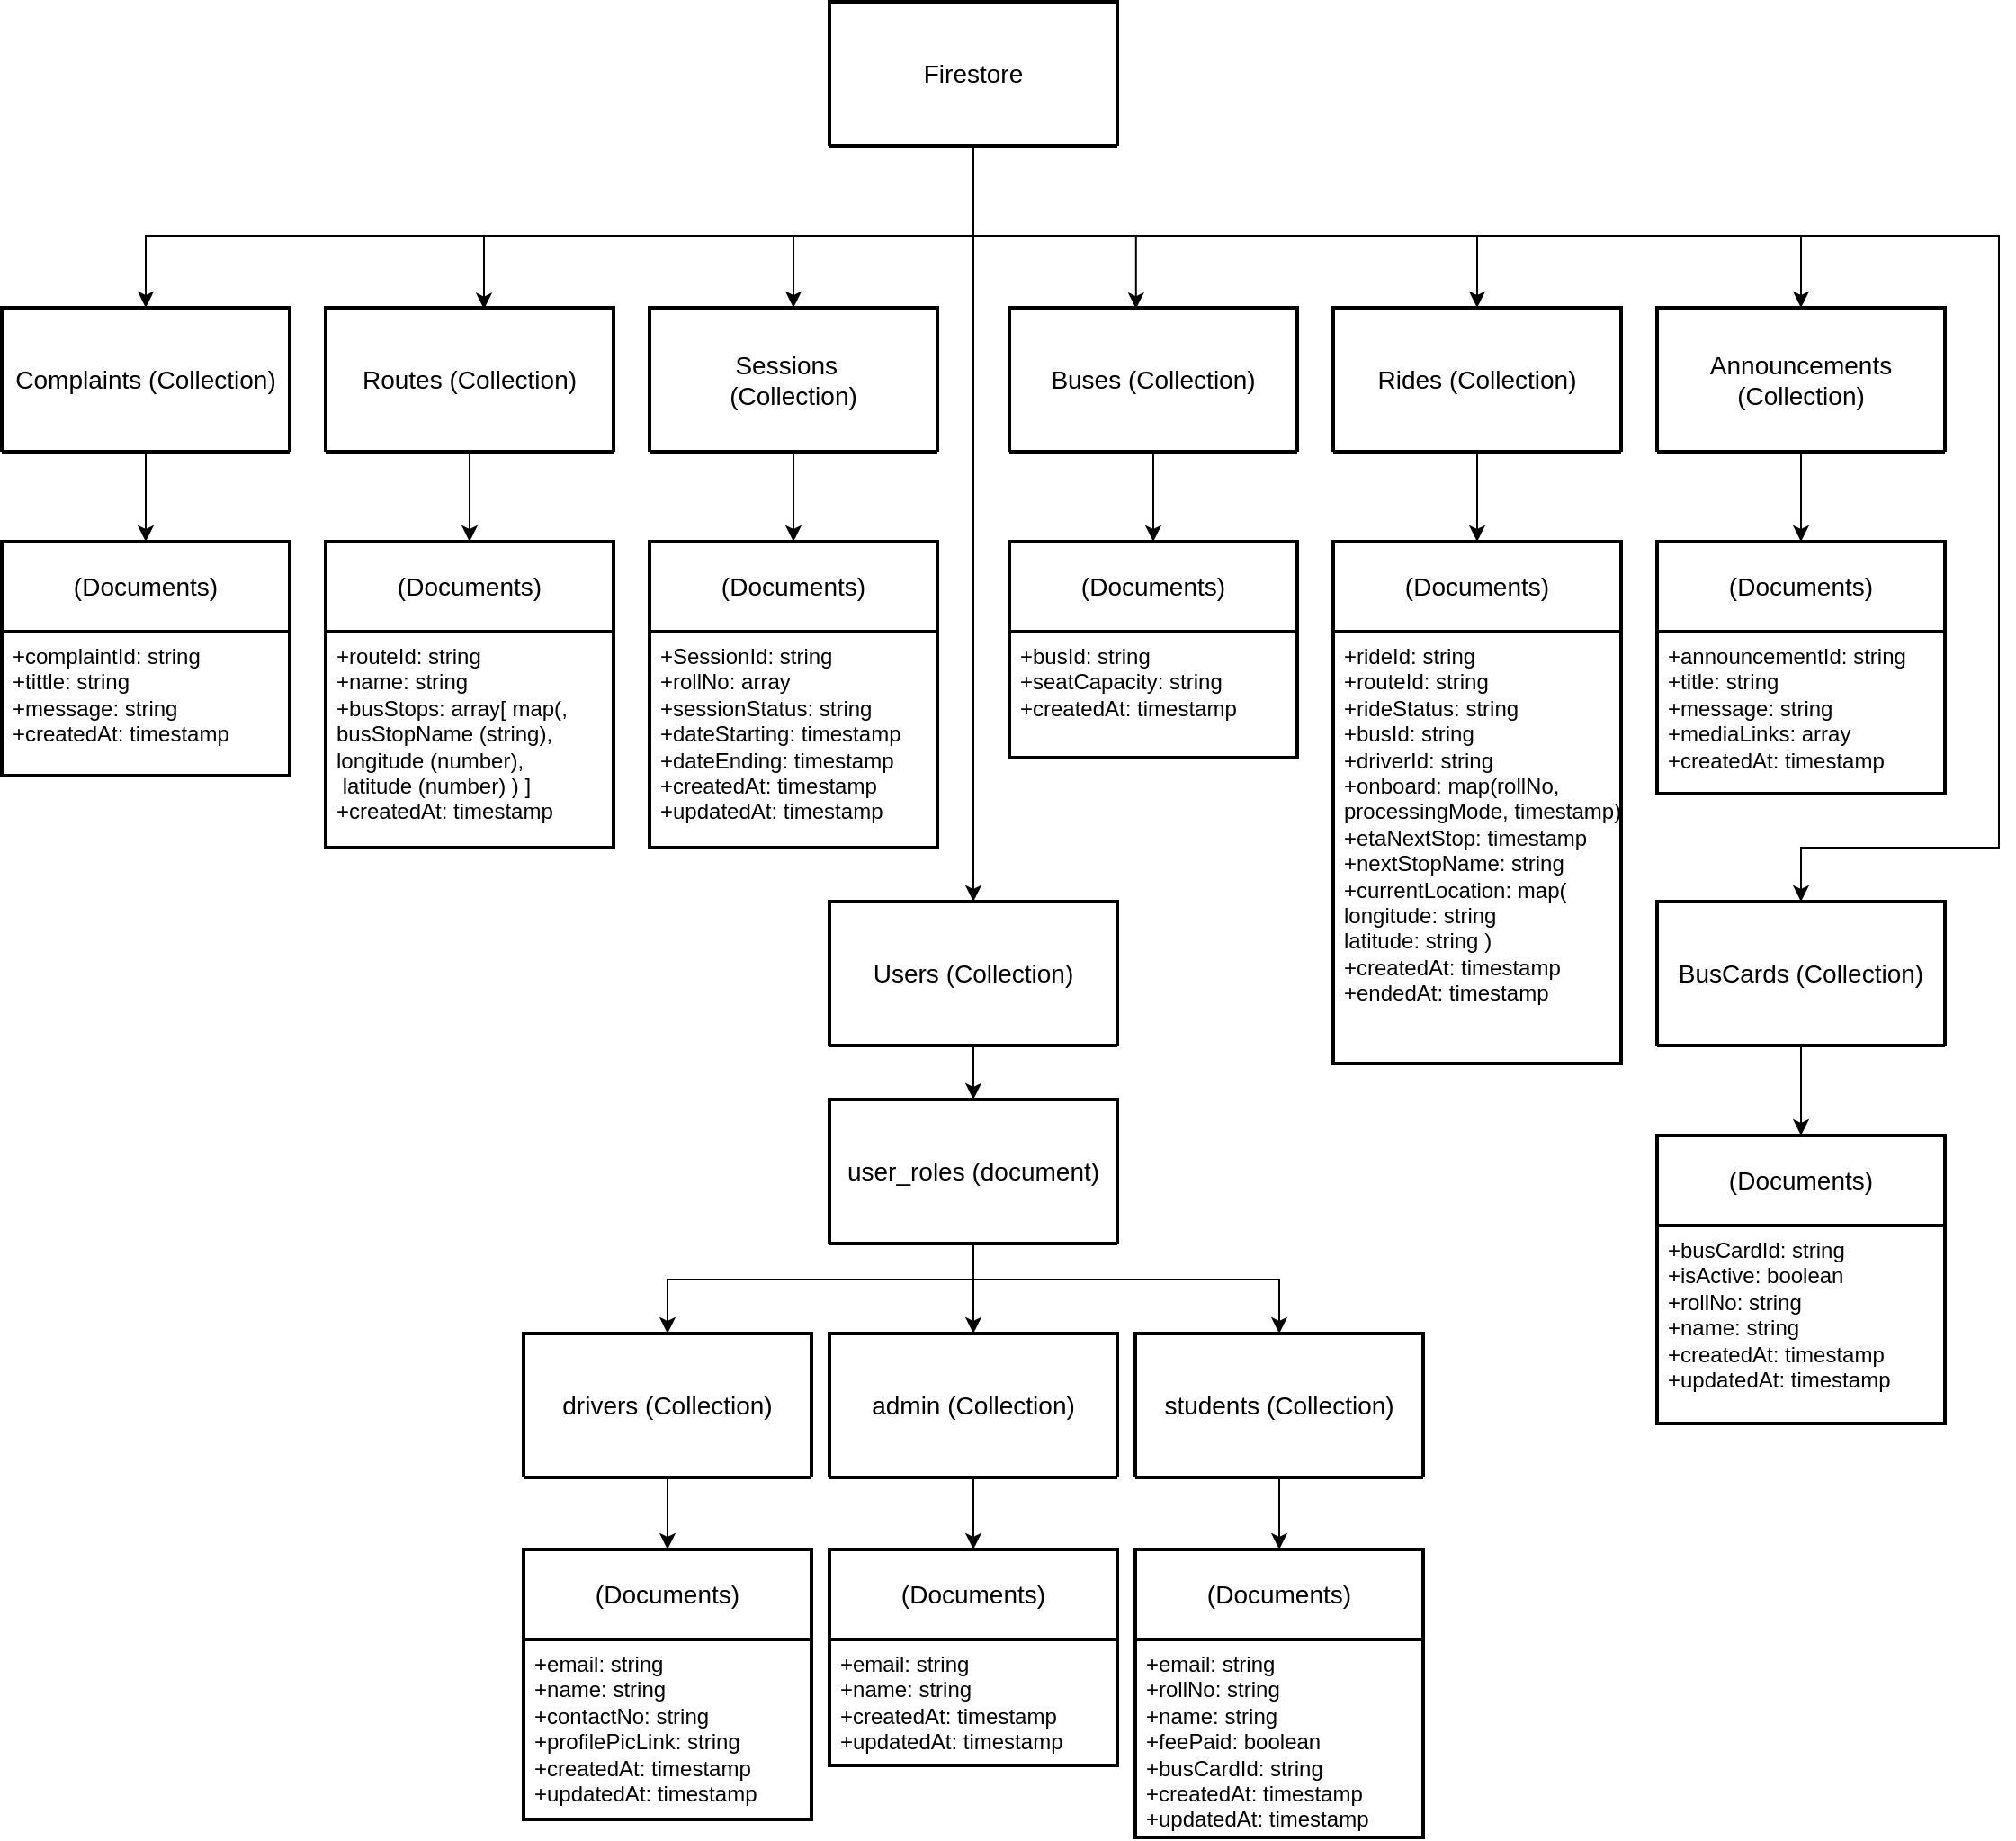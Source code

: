 <mxfile version="26.2.15">
  <diagram name="Page-1" id="2ca16b54-16f6-2749-3443-fa8db7711227">
    <mxGraphModel dx="347" dy="1009" grid="1" gridSize="10" guides="1" tooltips="1" connect="1" arrows="1" fold="1" page="0" pageScale="1" pageWidth="1100" pageHeight="850" background="none" math="0" shadow="0">
      <root>
        <mxCell id="0" />
        <mxCell id="1" parent="0" />
        <mxCell id="bIs_711gEDYV-41N-jUM-18" value="(Documents)" style="swimlane;childLayout=stackLayout;horizontal=1;startSize=50;horizontalStack=0;rounded=0;fontSize=14;fontStyle=0;strokeWidth=2;resizeParent=0;resizeLast=1;shadow=0;dashed=0;align=center;arcSize=4;whiteSpace=wrap;html=1;" parent="1" vertex="1">
          <mxGeometry x="700" y="450" width="160" height="160" as="geometry" />
        </mxCell>
        <mxCell id="bIs_711gEDYV-41N-jUM-19" value="&lt;div&gt;&lt;span style=&quot;background-color: transparent; color: light-dark(rgb(0, 0, 0), rgb(255, 255, 255));&quot;&gt;+email: string&lt;/span&gt;&lt;/div&gt;&lt;div&gt;+rollNo: string&lt;br&gt;&lt;/div&gt;&lt;div&gt;+&lt;span class=&quot;hljs-type&quot;&gt;name&lt;/span&gt;: string&lt;br&gt;      +feePaid: &lt;span class=&quot;hljs-type&quot;&gt;boolean&amp;nbsp;&amp;nbsp;&lt;/span&gt;&lt;/div&gt;&lt;div&gt;&lt;span style=&quot;background-color: transparent; color: light-dark(rgb(0, 0, 0), rgb(255, 255, 255));&quot;&gt;+busCardId: string&lt;/span&gt;&lt;/div&gt;&lt;div&gt;+createdAt: &lt;span class=&quot;hljs-type&quot;&gt;timestamp&lt;/span&gt;&lt;br&gt;      +updatedAt: &lt;span class=&quot;hljs-type&quot;&gt;timestamp&lt;/span&gt;&lt;/div&gt;" style="align=left;strokeColor=none;fillColor=none;spacingLeft=4;fontSize=12;verticalAlign=top;resizable=0;rotatable=0;part=1;html=1;" parent="bIs_711gEDYV-41N-jUM-18" vertex="1">
          <mxGeometry y="50" width="160" height="110" as="geometry" />
        </mxCell>
        <mxCell id="bIs_711gEDYV-41N-jUM-20" value="(Documents)" style="swimlane;childLayout=stackLayout;horizontal=1;startSize=50;horizontalStack=0;rounded=0;fontSize=14;fontStyle=0;strokeWidth=2;resizeParent=0;resizeLast=1;shadow=0;dashed=0;align=center;arcSize=4;whiteSpace=wrap;html=1;" parent="1" vertex="1">
          <mxGeometry x="360" y="450" width="160" height="150" as="geometry" />
        </mxCell>
        <mxCell id="bIs_711gEDYV-41N-jUM-21" value="&lt;div&gt;+&lt;span style=&quot;background-color: transparent; color: light-dark(rgb(0, 0, 0), rgb(255, 255, 255));&quot;&gt;email: string&lt;/span&gt;&lt;/div&gt;&lt;div&gt;+&lt;span class=&quot;hljs-type&quot;&gt;name&lt;/span&gt;: string&lt;br&gt;      +contactNo: string&lt;br&gt;      +profilePicLink: string&lt;br&gt;      +createdAt: &lt;span class=&quot;hljs-type&quot;&gt;timestamp&lt;/span&gt;&lt;br&gt;      +updatedAt: &lt;span class=&quot;hljs-type&quot;&gt;timestamp&lt;/span&gt;&lt;/div&gt;" style="align=left;strokeColor=none;fillColor=none;spacingLeft=4;fontSize=12;verticalAlign=top;resizable=0;rotatable=0;part=1;html=1;" parent="bIs_711gEDYV-41N-jUM-20" vertex="1">
          <mxGeometry y="50" width="160" height="100" as="geometry" />
        </mxCell>
        <mxCell id="bIs_711gEDYV-41N-jUM-22" value="(Documents)" style="swimlane;childLayout=stackLayout;horizontal=1;startSize=50;horizontalStack=0;rounded=0;fontSize=14;fontStyle=0;strokeWidth=2;resizeParent=0;resizeLast=1;shadow=0;dashed=0;align=center;arcSize=4;whiteSpace=wrap;html=1;" parent="1" vertex="1">
          <mxGeometry x="530" y="450" width="160" height="120" as="geometry" />
        </mxCell>
        <mxCell id="bIs_711gEDYV-41N-jUM-23" value="&lt;div&gt;+email: string&lt;br&gt;&lt;/div&gt;&lt;div&gt;+&lt;span class=&quot;hljs-type&quot;&gt;name&lt;/span&gt;: string&lt;br&gt;      +createdAt: &lt;span class=&quot;hljs-type&quot;&gt;timestamp&lt;/span&gt;&lt;br&gt;      +updatedAt: &lt;span class=&quot;hljs-type&quot;&gt;timestamp&lt;/span&gt;&lt;br&gt;&lt;/div&gt;" style="align=left;strokeColor=none;fillColor=none;spacingLeft=4;fontSize=12;verticalAlign=top;resizable=0;rotatable=0;part=1;html=1;" parent="bIs_711gEDYV-41N-jUM-22" vertex="1">
          <mxGeometry y="50" width="160" height="70" as="geometry" />
        </mxCell>
        <mxCell id="bIs_711gEDYV-41N-jUM-26" value="(Documents)" style="swimlane;childLayout=stackLayout;horizontal=1;startSize=50;horizontalStack=0;rounded=0;fontSize=14;fontStyle=0;strokeWidth=2;resizeParent=0;resizeLast=1;shadow=0;dashed=0;align=center;arcSize=4;whiteSpace=wrap;html=1;" parent="1" vertex="1">
          <mxGeometry x="630" y="-110" width="160" height="120" as="geometry" />
        </mxCell>
        <mxCell id="bIs_711gEDYV-41N-jUM-27" value="&lt;div&gt;&lt;span style=&quot;background-color: transparent; color: light-dark(rgb(0, 0, 0), rgb(255, 255, 255));&quot;&gt;+busId: string&lt;/span&gt;&lt;/div&gt;&lt;div&gt;&lt;span style=&quot;background-color: transparent; color: light-dark(rgb(0, 0, 0), rgb(255, 255, 255));&quot;&gt;+seatCapacity: string&lt;/span&gt;&lt;/div&gt;&lt;div&gt;      +createdAt: &lt;span class=&quot;hljs-type&quot;&gt;timestamp&lt;/span&gt;&lt;/div&gt;" style="align=left;strokeColor=none;fillColor=none;spacingLeft=4;fontSize=12;verticalAlign=top;resizable=0;rotatable=0;part=1;html=1;rounded=0;" parent="bIs_711gEDYV-41N-jUM-26" vertex="1">
          <mxGeometry y="50" width="160" height="70" as="geometry" />
        </mxCell>
        <mxCell id="bIs_711gEDYV-41N-jUM-28" value="(Documents)" style="swimlane;childLayout=stackLayout;horizontal=1;startSize=50;horizontalStack=0;rounded=0;fontSize=14;fontStyle=0;strokeWidth=2;resizeParent=0;resizeLast=1;shadow=0;dashed=0;align=center;arcSize=4;whiteSpace=wrap;html=1;" parent="1" vertex="1">
          <mxGeometry x="810" y="-110" width="160" height="290" as="geometry" />
        </mxCell>
        <mxCell id="bIs_711gEDYV-41N-jUM-29" value="&lt;div&gt;+rideId: string&lt;/div&gt;&lt;div&gt;+routeId: string&lt;/div&gt;&lt;div&gt;+rideStatus: string&lt;br&gt;      +busId: string&lt;br&gt;      +driverId: string&lt;br&gt;      +onboard: &lt;span class=&quot;hljs-keyword&quot;&gt;map(rollNo,&amp;nbsp;&lt;/span&gt;&lt;/div&gt;&lt;div&gt;&lt;span class=&quot;hljs-keyword&quot;&gt;processingMode, timestamp)&lt;/span&gt;&lt;br&gt;      +etaNextStop: &lt;span class=&quot;hljs-type&quot;&gt;timestamp&lt;/span&gt;&lt;/div&gt;&lt;div&gt;&lt;span class=&quot;hljs-type&quot;&gt;+nextStopName: string&lt;/span&gt;&lt;/div&gt;&lt;div&gt;+currentLocation: map(&lt;/div&gt;&lt;div&gt;longitude: string&lt;/div&gt;&lt;div&gt;latitude:&amp;nbsp;&lt;span style=&quot;background-color: transparent; color: light-dark(rgb(0, 0, 0), rgb(255, 255, 255));&quot;&gt;string&amp;nbsp;&lt;/span&gt;&lt;span style=&quot;background-color: transparent; color: light-dark(rgb(0, 0, 0), rgb(255, 255, 255));&quot;&gt;)&lt;/span&gt;&lt;/div&gt;&lt;div&gt;      +createdAt: &lt;span class=&quot;hljs-type&quot;&gt;timestamp&lt;/span&gt;&lt;/div&gt;+endedAt:&amp;nbsp;&lt;span class=&quot;hljs-type&quot;&gt;timestamp&lt;/span&gt;" style="align=left;strokeColor=none;fillColor=none;spacingLeft=4;fontSize=12;verticalAlign=top;resizable=0;rotatable=0;part=1;html=1;rounded=0;" parent="bIs_711gEDYV-41N-jUM-28" vertex="1">
          <mxGeometry y="50" width="160" height="240" as="geometry" />
        </mxCell>
        <mxCell id="bIs_711gEDYV-41N-jUM-30" value="(Documents)" style="swimlane;childLayout=stackLayout;horizontal=1;startSize=50;horizontalStack=0;rounded=0;fontSize=14;fontStyle=0;strokeWidth=2;resizeParent=0;resizeLast=1;shadow=0;dashed=0;align=center;arcSize=4;whiteSpace=wrap;html=1;" parent="1" vertex="1">
          <mxGeometry x="250" y="-110" width="160" height="170" as="geometry" />
        </mxCell>
        <mxCell id="bIs_711gEDYV-41N-jUM-31" value="&lt;div&gt;&lt;div&gt;+routeId: string&lt;/div&gt;&lt;div&gt;&lt;div&gt;+name: string&lt;/div&gt;&lt;/div&gt;&lt;/div&gt;&lt;div&gt;+busStops: array[ map(&lt;span style=&quot;background-color: transparent; color: light-dark(rgb(0, 0, 0), rgb(255, 255, 255));&quot;&gt;,&lt;/span&gt;&lt;/div&gt;&lt;div&gt;busStopName (string),&amp;nbsp;&lt;/div&gt;&lt;div&gt;longitude (number),&lt;/div&gt;&lt;div&gt;&amp;nbsp;latitude&amp;nbsp;&lt;span style=&quot;background-color: transparent; color: light-dark(rgb(0, 0, 0), rgb(255, 255, 255));&quot;&gt;(&lt;/span&gt;number&lt;span style=&quot;background-color: transparent; color: light-dark(rgb(0, 0, 0), rgb(255, 255, 255));&quot;&gt;) )&lt;/span&gt;&lt;span style=&quot;background-color: transparent; color: light-dark(rgb(0, 0, 0), rgb(255, 255, 255));&quot;&gt;&amp;nbsp;]&lt;/span&gt;&lt;/div&gt;&lt;div&gt;      +createdAt: &lt;span class=&quot;hljs-type&quot;&gt;timestamp&lt;/span&gt;&lt;/div&gt;" style="align=left;strokeColor=none;fillColor=none;spacingLeft=4;fontSize=12;verticalAlign=top;resizable=0;rotatable=0;part=1;html=1;rounded=0;" parent="bIs_711gEDYV-41N-jUM-30" vertex="1">
          <mxGeometry y="50" width="160" height="120" as="geometry" />
        </mxCell>
        <mxCell id="bIs_711gEDYV-41N-jUM-32" value="(Documents)" style="swimlane;childLayout=stackLayout;horizontal=1;startSize=50;horizontalStack=0;rounded=0;fontSize=14;fontStyle=0;strokeWidth=2;resizeParent=0;resizeLast=1;shadow=0;dashed=0;align=center;arcSize=4;whiteSpace=wrap;html=1;" parent="1" vertex="1">
          <mxGeometry x="990" y="-110" width="160" height="140" as="geometry" />
        </mxCell>
        <mxCell id="bIs_711gEDYV-41N-jUM-33" value="&lt;div&gt;+announcementId: string&lt;/div&gt;&lt;div&gt;+title: string&lt;br&gt;      +message: string&lt;br&gt;      +mediaLinks: &lt;span class=&quot;hljs-keyword&quot;&gt;array&lt;/span&gt;&lt;br&gt;      +createdAt: &lt;span class=&quot;hljs-type&quot;&gt;timestamp&lt;/span&gt;&lt;/div&gt;" style="align=left;strokeColor=none;fillColor=none;spacingLeft=4;fontSize=12;verticalAlign=top;resizable=0;rotatable=0;part=1;html=1;rounded=0;" parent="bIs_711gEDYV-41N-jUM-32" vertex="1">
          <mxGeometry y="50" width="160" height="90" as="geometry" />
        </mxCell>
        <mxCell id="bIs_711gEDYV-41N-jUM-36" value="(Documents)" style="swimlane;childLayout=stackLayout;horizontal=1;startSize=50;horizontalStack=0;rounded=0;fontSize=14;fontStyle=0;strokeWidth=2;resizeParent=0;resizeLast=1;shadow=0;dashed=0;align=center;arcSize=4;whiteSpace=wrap;html=1;" parent="1" vertex="1">
          <mxGeometry x="430" y="-110" width="160" height="170" as="geometry" />
        </mxCell>
        <mxCell id="bIs_711gEDYV-41N-jUM-37" value="&lt;div&gt;+SessionId: string&lt;/div&gt;&lt;div&gt;+rollNo:&amp;nbsp;&lt;span class=&quot;hljs-keyword&quot;&gt;array&lt;/span&gt;&lt;/div&gt;&lt;div&gt;+sessionStatus: &lt;span class=&quot;hljs-keyword&quot;&gt;string&lt;/span&gt;&lt;/div&gt;&lt;div&gt;      +dateStarting: &lt;span class=&quot;hljs-type&quot;&gt;timestamp&lt;/span&gt;&lt;br&gt;      +dateEnding: &lt;span class=&quot;hljs-type&quot;&gt;timestamp&lt;/span&gt;&lt;br&gt;      +createdAt: &lt;span class=&quot;hljs-type&quot;&gt;timestamp&lt;/span&gt;&lt;/div&gt;+updatedAt:&amp;nbsp;&lt;span class=&quot;hljs-type&quot;&gt;timestamp&amp;nbsp;&lt;/span&gt;" style="align=left;strokeColor=none;fillColor=none;spacingLeft=4;fontSize=12;verticalAlign=top;resizable=0;rotatable=0;part=1;html=1;rounded=0;" parent="bIs_711gEDYV-41N-jUM-36" vertex="1">
          <mxGeometry y="50" width="160" height="120" as="geometry" />
        </mxCell>
        <mxCell id="bIs_711gEDYV-41N-jUM-115" style="edgeStyle=orthogonalEdgeStyle;rounded=0;orthogonalLoop=1;jettySize=auto;html=1;entryX=0.5;entryY=0;entryDx=0;entryDy=0;" parent="1" source="bIs_711gEDYV-41N-jUM-46" target="bIs_711gEDYV-41N-jUM-84" edge="1">
          <mxGeometry relative="1" as="geometry">
            <Array as="points">
              <mxPoint x="610" y="-280" />
              <mxPoint x="510" y="-280" />
            </Array>
          </mxGeometry>
        </mxCell>
        <mxCell id="8xOmo_2sjuVYdFlIWRNt-1" style="edgeStyle=orthogonalEdgeStyle;rounded=0;orthogonalLoop=1;jettySize=auto;html=1;entryX=0.5;entryY=0;entryDx=0;entryDy=0;" parent="1" source="bIs_711gEDYV-41N-jUM-46" target="bIs_711gEDYV-41N-jUM-94" edge="1">
          <mxGeometry relative="1" as="geometry">
            <Array as="points">
              <mxPoint x="610" y="-280" />
              <mxPoint x="890" y="-280" />
            </Array>
          </mxGeometry>
        </mxCell>
        <mxCell id="8xOmo_2sjuVYdFlIWRNt-3" style="edgeStyle=orthogonalEdgeStyle;rounded=0;orthogonalLoop=1;jettySize=auto;html=1;entryX=0.5;entryY=0;entryDx=0;entryDy=0;" parent="1" source="bIs_711gEDYV-41N-jUM-46" target="bIs_711gEDYV-41N-jUM-109" edge="1">
          <mxGeometry relative="1" as="geometry">
            <Array as="points">
              <mxPoint x="610" y="-280" />
              <mxPoint x="1070" y="-280" />
            </Array>
          </mxGeometry>
        </mxCell>
        <mxCell id="8xOmo_2sjuVYdFlIWRNt-4" style="edgeStyle=orthogonalEdgeStyle;rounded=0;orthogonalLoop=1;jettySize=auto;html=1;entryX=0.5;entryY=0;entryDx=0;entryDy=0;" parent="1" source="bIs_711gEDYV-41N-jUM-46" target="bIs_711gEDYV-41N-jUM-61" edge="1">
          <mxGeometry relative="1" as="geometry" />
        </mxCell>
        <mxCell id="Z8k8_h2M4Hl8p6R_p7Wk-4" style="edgeStyle=orthogonalEdgeStyle;rounded=0;orthogonalLoop=1;jettySize=auto;html=1;" parent="1" source="bIs_711gEDYV-41N-jUM-46" target="Z8k8_h2M4Hl8p6R_p7Wk-2" edge="1">
          <mxGeometry relative="1" as="geometry">
            <Array as="points">
              <mxPoint x="610" y="-280" />
              <mxPoint x="150" y="-280" />
            </Array>
          </mxGeometry>
        </mxCell>
        <mxCell id="iMbP7FaxJdQBUMleInDl-4" style="edgeStyle=orthogonalEdgeStyle;rounded=0;orthogonalLoop=1;jettySize=auto;html=1;entryX=0.5;entryY=0;entryDx=0;entryDy=0;" parent="1" source="bIs_711gEDYV-41N-jUM-46" target="iMbP7FaxJdQBUMleInDl-1" edge="1">
          <mxGeometry relative="1" as="geometry">
            <Array as="points">
              <mxPoint x="610" y="-280" />
              <mxPoint x="1180" y="-280" />
              <mxPoint x="1180" y="60" />
              <mxPoint x="1070" y="60" />
            </Array>
          </mxGeometry>
        </mxCell>
        <mxCell id="bIs_711gEDYV-41N-jUM-46" value="Firestore" style="swimlane;childLayout=stackLayout;horizontal=1;startSize=110;horizontalStack=0;rounded=0;fontSize=14;fontStyle=0;strokeWidth=2;resizeParent=0;resizeLast=1;shadow=0;dashed=0;align=center;arcSize=4;whiteSpace=wrap;html=1;" parent="1" vertex="1">
          <mxGeometry x="530" y="-410" width="160" height="80" as="geometry" />
        </mxCell>
        <mxCell id="bIs_711gEDYV-41N-jUM-47" value="&lt;div&gt;&lt;br&gt;&lt;/div&gt;" style="align=left;strokeColor=none;fillColor=none;spacingLeft=4;fontSize=12;verticalAlign=top;resizable=0;rotatable=0;part=1;html=1;" parent="bIs_711gEDYV-41N-jUM-46" vertex="1">
          <mxGeometry y="80" width="160" as="geometry" />
        </mxCell>
        <mxCell id="bIs_711gEDYV-41N-jUM-66" style="edgeStyle=orthogonalEdgeStyle;rounded=0;orthogonalLoop=1;jettySize=auto;html=1;exitX=0.5;exitY=1;exitDx=0;exitDy=0;entryX=0.5;entryY=0;entryDx=0;entryDy=0;" parent="1" source="bIs_711gEDYV-41N-jUM-61" target="bIs_711gEDYV-41N-jUM-59" edge="1">
          <mxGeometry relative="1" as="geometry">
            <Array as="points">
              <mxPoint x="610" y="300" />
              <mxPoint x="780" y="300" />
            </Array>
          </mxGeometry>
        </mxCell>
        <mxCell id="bIs_711gEDYV-41N-jUM-69" style="edgeStyle=orthogonalEdgeStyle;rounded=0;orthogonalLoop=1;jettySize=auto;html=1;exitX=0.5;exitY=1;exitDx=0;exitDy=0;entryX=0.5;entryY=0;entryDx=0;entryDy=0;" parent="1" source="MNnJYO_SujJnX6VEEEtb-1" target="bIs_711gEDYV-41N-jUM-57" edge="1">
          <mxGeometry relative="1" as="geometry">
            <Array as="points">
              <mxPoint x="440" y="300" />
            </Array>
          </mxGeometry>
        </mxCell>
        <mxCell id="bIs_711gEDYV-41N-jUM-61" value="Users (Collection)" style="swimlane;childLayout=stackLayout;horizontal=1;startSize=110;horizontalStack=0;rounded=1;fontSize=14;fontStyle=0;strokeWidth=2;resizeParent=0;resizeLast=1;shadow=0;dashed=0;align=center;arcSize=4;whiteSpace=wrap;html=1;" parent="1" vertex="1">
          <mxGeometry x="530" y="90" width="160" height="80" as="geometry" />
        </mxCell>
        <mxCell id="bIs_711gEDYV-41N-jUM-62" value="&lt;div&gt;&lt;br&gt;&lt;/div&gt;" style="align=left;strokeColor=none;fillColor=none;spacingLeft=4;fontSize=12;verticalAlign=top;resizable=0;rotatable=0;part=1;html=1;" parent="bIs_711gEDYV-41N-jUM-61" vertex="1">
          <mxGeometry y="80" width="160" as="geometry" />
        </mxCell>
        <mxCell id="bIs_711gEDYV-41N-jUM-81" style="edgeStyle=orthogonalEdgeStyle;rounded=0;orthogonalLoop=1;jettySize=auto;html=1;entryX=0.5;entryY=0;entryDx=0;entryDy=0;" parent="1" source="bIs_711gEDYV-41N-jUM-57" target="bIs_711gEDYV-41N-jUM-20" edge="1">
          <mxGeometry relative="1" as="geometry" />
        </mxCell>
        <mxCell id="bIs_711gEDYV-41N-jUM-57" value="drivers (Collection)" style="swimlane;childLayout=stackLayout;horizontal=1;startSize=110;horizontalStack=0;rounded=1;fontSize=14;fontStyle=0;strokeWidth=2;resizeParent=0;resizeLast=1;shadow=0;dashed=0;align=center;arcSize=4;whiteSpace=wrap;html=1;" parent="1" vertex="1">
          <mxGeometry x="360" y="330" width="160" height="80" as="geometry" />
        </mxCell>
        <mxCell id="bIs_711gEDYV-41N-jUM-58" value="&lt;div&gt;&lt;br&gt;&lt;/div&gt;" style="align=left;strokeColor=none;fillColor=none;spacingLeft=4;fontSize=12;verticalAlign=top;resizable=0;rotatable=0;part=1;html=1;" parent="bIs_711gEDYV-41N-jUM-57" vertex="1">
          <mxGeometry y="80" width="160" as="geometry" />
        </mxCell>
        <mxCell id="bIs_711gEDYV-41N-jUM-83" style="edgeStyle=orthogonalEdgeStyle;rounded=0;orthogonalLoop=1;jettySize=auto;html=1;" parent="1" source="bIs_711gEDYV-41N-jUM-59" target="bIs_711gEDYV-41N-jUM-18" edge="1">
          <mxGeometry relative="1" as="geometry" />
        </mxCell>
        <mxCell id="bIs_711gEDYV-41N-jUM-59" value="students (Collection)" style="swimlane;childLayout=stackLayout;horizontal=1;startSize=110;horizontalStack=0;rounded=1;fontSize=14;fontStyle=0;strokeWidth=2;resizeParent=0;resizeLast=1;shadow=0;dashed=0;align=center;arcSize=4;whiteSpace=wrap;html=1;" parent="1" vertex="1">
          <mxGeometry x="700" y="330" width="160" height="80" as="geometry" />
        </mxCell>
        <mxCell id="bIs_711gEDYV-41N-jUM-60" value="&lt;div&gt;&lt;br&gt;&lt;/div&gt;" style="align=left;strokeColor=none;fillColor=none;spacingLeft=4;fontSize=12;verticalAlign=top;resizable=0;rotatable=0;part=1;html=1;" parent="bIs_711gEDYV-41N-jUM-59" vertex="1">
          <mxGeometry y="80" width="160" as="geometry" />
        </mxCell>
        <mxCell id="bIs_711gEDYV-41N-jUM-65" value="" style="edgeStyle=orthogonalEdgeStyle;rounded=0;orthogonalLoop=1;jettySize=auto;html=1;entryX=0.5;entryY=0;entryDx=0;entryDy=0;" parent="1" source="MNnJYO_SujJnX6VEEEtb-1" target="bIs_711gEDYV-41N-jUM-55" edge="1">
          <mxGeometry relative="1" as="geometry">
            <mxPoint x="720" y="-150" as="sourcePoint" />
            <mxPoint x="720" y="150" as="targetPoint" />
          </mxGeometry>
        </mxCell>
        <mxCell id="bIs_711gEDYV-41N-jUM-82" style="edgeStyle=orthogonalEdgeStyle;rounded=0;orthogonalLoop=1;jettySize=auto;html=1;entryX=0.5;entryY=0;entryDx=0;entryDy=0;" parent="1" source="bIs_711gEDYV-41N-jUM-55" target="bIs_711gEDYV-41N-jUM-22" edge="1">
          <mxGeometry relative="1" as="geometry" />
        </mxCell>
        <mxCell id="bIs_711gEDYV-41N-jUM-55" value="admin (Collection)" style="swimlane;childLayout=stackLayout;horizontal=1;startSize=110;horizontalStack=0;rounded=1;fontSize=14;fontStyle=0;strokeWidth=2;resizeParent=0;resizeLast=1;shadow=0;dashed=0;align=center;arcSize=4;whiteSpace=wrap;html=1;" parent="1" vertex="1">
          <mxGeometry x="530" y="330" width="160" height="80" as="geometry" />
        </mxCell>
        <mxCell id="bIs_711gEDYV-41N-jUM-56" value="&lt;div&gt;&lt;br&gt;&lt;/div&gt;" style="align=left;strokeColor=none;fillColor=none;spacingLeft=4;fontSize=12;verticalAlign=top;resizable=0;rotatable=0;part=1;html=1;" parent="bIs_711gEDYV-41N-jUM-55" vertex="1">
          <mxGeometry y="80" width="160" as="geometry" />
        </mxCell>
        <mxCell id="bIs_711gEDYV-41N-jUM-88" style="edgeStyle=orthogonalEdgeStyle;rounded=0;orthogonalLoop=1;jettySize=auto;html=1;entryX=0.5;entryY=0;entryDx=0;entryDy=0;" parent="1" source="bIs_711gEDYV-41N-jUM-84" target="bIs_711gEDYV-41N-jUM-36" edge="1">
          <mxGeometry relative="1" as="geometry" />
        </mxCell>
        <mxCell id="bIs_711gEDYV-41N-jUM-84" value="Sessions&amp;nbsp;&amp;nbsp;&lt;div&gt;(Collection)&lt;/div&gt;" style="swimlane;childLayout=stackLayout;horizontal=1;startSize=110;horizontalStack=0;rounded=1;fontSize=14;fontStyle=0;strokeWidth=2;resizeParent=0;resizeLast=1;shadow=0;dashed=0;align=center;arcSize=4;whiteSpace=wrap;html=1;" parent="1" vertex="1">
          <mxGeometry x="430" y="-240" width="160" height="80" as="geometry" />
        </mxCell>
        <mxCell id="bIs_711gEDYV-41N-jUM-85" value="&lt;div&gt;&lt;br&gt;&lt;/div&gt;" style="align=left;strokeColor=none;fillColor=none;spacingLeft=4;fontSize=12;verticalAlign=top;resizable=0;rotatable=0;part=1;html=1;" parent="bIs_711gEDYV-41N-jUM-84" vertex="1">
          <mxGeometry y="80" width="160" as="geometry" />
        </mxCell>
        <mxCell id="bIs_711gEDYV-41N-jUM-92" style="edgeStyle=orthogonalEdgeStyle;rounded=0;orthogonalLoop=1;jettySize=auto;html=1;entryX=0.5;entryY=0;entryDx=0;entryDy=0;" parent="1" source="bIs_711gEDYV-41N-jUM-89" target="bIs_711gEDYV-41N-jUM-26" edge="1">
          <mxGeometry relative="1" as="geometry" />
        </mxCell>
        <mxCell id="bIs_711gEDYV-41N-jUM-89" value="Buses&amp;nbsp;(Collection)" style="swimlane;childLayout=stackLayout;horizontal=1;startSize=110;horizontalStack=0;rounded=1;fontSize=14;fontStyle=0;strokeWidth=2;resizeParent=0;resizeLast=1;shadow=0;dashed=0;align=center;arcSize=4;whiteSpace=wrap;html=1;" parent="1" vertex="1">
          <mxGeometry x="630" y="-240" width="160" height="80" as="geometry" />
        </mxCell>
        <mxCell id="bIs_711gEDYV-41N-jUM-90" value="&lt;div&gt;&lt;br&gt;&lt;/div&gt;" style="align=left;strokeColor=none;fillColor=none;spacingLeft=4;fontSize=12;verticalAlign=top;resizable=0;rotatable=0;part=1;html=1;" parent="bIs_711gEDYV-41N-jUM-89" vertex="1">
          <mxGeometry y="80" width="160" as="geometry" />
        </mxCell>
        <mxCell id="bIs_711gEDYV-41N-jUM-98" style="edgeStyle=orthogonalEdgeStyle;rounded=0;orthogonalLoop=1;jettySize=auto;html=1;entryX=0.5;entryY=0;entryDx=0;entryDy=0;" parent="1" source="bIs_711gEDYV-41N-jUM-94" target="bIs_711gEDYV-41N-jUM-28" edge="1">
          <mxGeometry relative="1" as="geometry" />
        </mxCell>
        <mxCell id="bIs_711gEDYV-41N-jUM-94" value="Rides&amp;nbsp;&lt;span style=&quot;background-color: transparent; color: light-dark(rgb(0, 0, 0), rgb(255, 255, 255));&quot;&gt;(Collection)&lt;/span&gt;" style="swimlane;childLayout=stackLayout;horizontal=1;startSize=110;horizontalStack=0;rounded=1;fontSize=14;fontStyle=0;strokeWidth=2;resizeParent=0;resizeLast=1;shadow=0;dashed=0;align=center;arcSize=4;whiteSpace=wrap;html=1;" parent="1" vertex="1">
          <mxGeometry x="810" y="-240" width="160" height="80" as="geometry" />
        </mxCell>
        <mxCell id="bIs_711gEDYV-41N-jUM-95" value="&lt;div&gt;&lt;br&gt;&lt;/div&gt;" style="align=left;strokeColor=none;fillColor=none;spacingLeft=4;fontSize=12;verticalAlign=top;resizable=0;rotatable=0;part=1;html=1;" parent="bIs_711gEDYV-41N-jUM-94" vertex="1">
          <mxGeometry y="80" width="160" as="geometry" />
        </mxCell>
        <mxCell id="bIs_711gEDYV-41N-jUM-102" style="edgeStyle=orthogonalEdgeStyle;rounded=0;orthogonalLoop=1;jettySize=auto;html=1;entryX=0.5;entryY=0;entryDx=0;entryDy=0;" parent="1" source="bIs_711gEDYV-41N-jUM-99" target="bIs_711gEDYV-41N-jUM-30" edge="1">
          <mxGeometry relative="1" as="geometry" />
        </mxCell>
        <mxCell id="bIs_711gEDYV-41N-jUM-99" value="Routes (Collection)" style="swimlane;childLayout=stackLayout;horizontal=1;startSize=110;horizontalStack=0;rounded=1;fontSize=14;fontStyle=0;strokeWidth=2;resizeParent=0;resizeLast=1;shadow=0;dashed=0;align=center;arcSize=4;whiteSpace=wrap;html=1;" parent="1" vertex="1">
          <mxGeometry x="250" y="-240" width="160" height="80" as="geometry" />
        </mxCell>
        <mxCell id="bIs_711gEDYV-41N-jUM-100" value="&lt;div&gt;&lt;br&gt;&lt;/div&gt;" style="align=left;strokeColor=none;fillColor=none;spacingLeft=4;fontSize=12;verticalAlign=top;resizable=0;rotatable=0;part=1;html=1;" parent="bIs_711gEDYV-41N-jUM-99" vertex="1">
          <mxGeometry y="80" width="160" as="geometry" />
        </mxCell>
        <mxCell id="bIs_711gEDYV-41N-jUM-111" style="edgeStyle=orthogonalEdgeStyle;rounded=0;orthogonalLoop=1;jettySize=auto;html=1;entryX=0.5;entryY=0;entryDx=0;entryDy=0;" parent="1" source="bIs_711gEDYV-41N-jUM-109" target="bIs_711gEDYV-41N-jUM-32" edge="1">
          <mxGeometry relative="1" as="geometry" />
        </mxCell>
        <mxCell id="bIs_711gEDYV-41N-jUM-109" value="Announcements&lt;div&gt;(Collection)&lt;/div&gt;" style="swimlane;childLayout=stackLayout;horizontal=1;startSize=110;horizontalStack=0;rounded=1;fontSize=14;fontStyle=0;strokeWidth=2;resizeParent=0;resizeLast=1;shadow=0;dashed=0;align=center;arcSize=4;whiteSpace=wrap;html=1;" parent="1" vertex="1">
          <mxGeometry x="990" y="-240" width="160" height="80" as="geometry" />
        </mxCell>
        <mxCell id="bIs_711gEDYV-41N-jUM-110" value="&lt;div&gt;&lt;br&gt;&lt;/div&gt;" style="align=left;strokeColor=none;fillColor=none;spacingLeft=4;fontSize=12;verticalAlign=top;resizable=0;rotatable=0;part=1;html=1;" parent="bIs_711gEDYV-41N-jUM-109" vertex="1">
          <mxGeometry y="80" width="160" as="geometry" />
        </mxCell>
        <mxCell id="bIs_711gEDYV-41N-jUM-116" style="edgeStyle=orthogonalEdgeStyle;rounded=0;orthogonalLoop=1;jettySize=auto;html=1;entryX=0.44;entryY=0.007;entryDx=0;entryDy=0;entryPerimeter=0;" parent="1" source="bIs_711gEDYV-41N-jUM-46" target="bIs_711gEDYV-41N-jUM-89" edge="1">
          <mxGeometry relative="1" as="geometry">
            <Array as="points">
              <mxPoint x="610" y="-280" />
              <mxPoint x="700" y="-280" />
            </Array>
          </mxGeometry>
        </mxCell>
        <mxCell id="8xOmo_2sjuVYdFlIWRNt-2" style="edgeStyle=orthogonalEdgeStyle;rounded=0;orthogonalLoop=1;jettySize=auto;html=1;entryX=0.55;entryY=0.01;entryDx=0;entryDy=0;entryPerimeter=0;" parent="1" source="bIs_711gEDYV-41N-jUM-46" target="bIs_711gEDYV-41N-jUM-99" edge="1">
          <mxGeometry relative="1" as="geometry">
            <Array as="points">
              <mxPoint x="610" y="-280" />
              <mxPoint x="338" y="-280" />
            </Array>
          </mxGeometry>
        </mxCell>
        <mxCell id="MNnJYO_SujJnX6VEEEtb-3" value="" style="edgeStyle=orthogonalEdgeStyle;rounded=0;orthogonalLoop=1;jettySize=auto;html=1;entryX=0.5;entryY=0;entryDx=0;entryDy=0;" parent="1" source="bIs_711gEDYV-41N-jUM-61" target="MNnJYO_SujJnX6VEEEtb-1" edge="1">
          <mxGeometry relative="1" as="geometry">
            <mxPoint x="610" y="160" as="sourcePoint" />
            <mxPoint x="610" y="430" as="targetPoint" />
          </mxGeometry>
        </mxCell>
        <mxCell id="Z8k8_h2M4Hl8p6R_p7Wk-1" value="" style="edgeStyle=orthogonalEdgeStyle;rounded=0;orthogonalLoop=1;jettySize=auto;html=1;exitX=0.5;exitY=1;exitDx=0;exitDy=0;entryX=0.5;entryY=0;entryDx=0;entryDy=0;" parent="1" source="bIs_711gEDYV-41N-jUM-61" target="MNnJYO_SujJnX6VEEEtb-1" edge="1">
          <mxGeometry relative="1" as="geometry">
            <Array as="points">
              <mxPoint x="610" y="300" />
            </Array>
            <mxPoint x="610" y="160" as="sourcePoint" />
            <mxPoint x="440" y="330" as="targetPoint" />
          </mxGeometry>
        </mxCell>
        <mxCell id="MNnJYO_SujJnX6VEEEtb-1" value="user_roles (document)" style="swimlane;childLayout=stackLayout;horizontal=1;startSize=110;horizontalStack=0;rounded=1;fontSize=14;fontStyle=0;strokeWidth=2;resizeParent=0;resizeLast=1;shadow=0;dashed=0;align=center;arcSize=4;whiteSpace=wrap;html=1;" parent="1" vertex="1">
          <mxGeometry x="530" y="200" width="160" height="80" as="geometry" />
        </mxCell>
        <mxCell id="MNnJYO_SujJnX6VEEEtb-2" value="&lt;div&gt;&lt;br&gt;&lt;/div&gt;" style="align=left;strokeColor=none;fillColor=none;spacingLeft=4;fontSize=12;verticalAlign=top;resizable=0;rotatable=0;part=1;html=1;" parent="MNnJYO_SujJnX6VEEEtb-1" vertex="1">
          <mxGeometry y="80" width="160" as="geometry" />
        </mxCell>
        <mxCell id="Z8k8_h2M4Hl8p6R_p7Wk-7" style="edgeStyle=orthogonalEdgeStyle;rounded=0;orthogonalLoop=1;jettySize=auto;html=1;entryX=0.5;entryY=0;entryDx=0;entryDy=0;" parent="1" source="Z8k8_h2M4Hl8p6R_p7Wk-2" target="Z8k8_h2M4Hl8p6R_p7Wk-5" edge="1">
          <mxGeometry relative="1" as="geometry" />
        </mxCell>
        <mxCell id="Z8k8_h2M4Hl8p6R_p7Wk-2" value="Complaints (Collection)" style="swimlane;childLayout=stackLayout;horizontal=1;startSize=110;horizontalStack=0;rounded=1;fontSize=14;fontStyle=0;strokeWidth=2;resizeParent=0;resizeLast=1;shadow=0;dashed=0;align=center;arcSize=4;whiteSpace=wrap;html=1;" parent="1" vertex="1">
          <mxGeometry x="70" y="-240" width="160" height="80" as="geometry" />
        </mxCell>
        <mxCell id="Z8k8_h2M4Hl8p6R_p7Wk-3" value="&lt;div&gt;&lt;br&gt;&lt;/div&gt;" style="align=left;strokeColor=none;fillColor=none;spacingLeft=4;fontSize=12;verticalAlign=top;resizable=0;rotatable=0;part=1;html=1;" parent="Z8k8_h2M4Hl8p6R_p7Wk-2" vertex="1">
          <mxGeometry y="80" width="160" as="geometry" />
        </mxCell>
        <mxCell id="Z8k8_h2M4Hl8p6R_p7Wk-5" value="(Documents)" style="swimlane;childLayout=stackLayout;horizontal=1;startSize=50;horizontalStack=0;rounded=0;fontSize=14;fontStyle=0;strokeWidth=2;resizeParent=0;resizeLast=1;shadow=0;dashed=0;align=center;arcSize=4;whiteSpace=wrap;html=1;" parent="1" vertex="1">
          <mxGeometry x="70" y="-110" width="160" height="130" as="geometry" />
        </mxCell>
        <mxCell id="Z8k8_h2M4Hl8p6R_p7Wk-6" value="&lt;div&gt;+complaintId: string&lt;/div&gt;&lt;div&gt;+tittle: string&lt;/div&gt;&lt;div&gt;+message: string&lt;/div&gt;&lt;div&gt;      +createdAt: &lt;span class=&quot;hljs-type&quot;&gt;timestamp&lt;/span&gt;&lt;/div&gt;" style="align=left;strokeColor=none;fillColor=none;spacingLeft=4;fontSize=12;verticalAlign=top;resizable=0;rotatable=0;part=1;html=1;rounded=0;" parent="Z8k8_h2M4Hl8p6R_p7Wk-5" vertex="1">
          <mxGeometry y="50" width="160" height="80" as="geometry" />
        </mxCell>
        <mxCell id="iMbP7FaxJdQBUMleInDl-7" style="edgeStyle=orthogonalEdgeStyle;rounded=0;orthogonalLoop=1;jettySize=auto;html=1;entryX=0.5;entryY=0;entryDx=0;entryDy=0;" parent="1" source="iMbP7FaxJdQBUMleInDl-1" target="iMbP7FaxJdQBUMleInDl-5" edge="1">
          <mxGeometry relative="1" as="geometry" />
        </mxCell>
        <mxCell id="iMbP7FaxJdQBUMleInDl-1" value="BusCards (Collection)" style="swimlane;childLayout=stackLayout;horizontal=1;startSize=110;horizontalStack=0;rounded=1;fontSize=14;fontStyle=0;strokeWidth=2;resizeParent=0;resizeLast=1;shadow=0;dashed=0;align=center;arcSize=4;whiteSpace=wrap;html=1;" parent="1" vertex="1">
          <mxGeometry x="990" y="90" width="160" height="80" as="geometry" />
        </mxCell>
        <mxCell id="iMbP7FaxJdQBUMleInDl-2" value="&lt;div&gt;&lt;br&gt;&lt;/div&gt;" style="align=left;strokeColor=none;fillColor=none;spacingLeft=4;fontSize=12;verticalAlign=top;resizable=0;rotatable=0;part=1;html=1;" parent="iMbP7FaxJdQBUMleInDl-1" vertex="1">
          <mxGeometry y="80" width="160" as="geometry" />
        </mxCell>
        <mxCell id="iMbP7FaxJdQBUMleInDl-5" value="(Documents)" style="swimlane;childLayout=stackLayout;horizontal=1;startSize=50;horizontalStack=0;rounded=0;fontSize=14;fontStyle=0;strokeWidth=2;resizeParent=0;resizeLast=1;shadow=0;dashed=0;align=center;arcSize=4;whiteSpace=wrap;html=1;" parent="1" vertex="1">
          <mxGeometry x="990" y="220" width="160" height="160" as="geometry" />
        </mxCell>
        <mxCell id="iMbP7FaxJdQBUMleInDl-6" value="&lt;div&gt;&lt;span style=&quot;background-color: transparent; color: light-dark(rgb(0, 0, 0), rgb(255, 255, 255));&quot;&gt;+busCardId: string&lt;/span&gt;&lt;br&gt;&lt;/div&gt;&lt;div&gt;      +isActive: boolean&lt;/div&gt;+rollNo: string&amp;nbsp;&lt;div&gt;+name: string&lt;/div&gt;&lt;div&gt;+createdAt: &lt;span class=&quot;hljs-type&quot;&gt;timestamp&lt;/span&gt;&lt;br&gt;      +updatedAt: &lt;span class=&quot;hljs-type&quot;&gt;timestamp&lt;/span&gt;&lt;/div&gt;" style="align=left;strokeColor=none;fillColor=none;spacingLeft=4;fontSize=12;verticalAlign=top;resizable=0;rotatable=0;part=1;html=1;" parent="iMbP7FaxJdQBUMleInDl-5" vertex="1">
          <mxGeometry y="50" width="160" height="110" as="geometry" />
        </mxCell>
      </root>
    </mxGraphModel>
  </diagram>
</mxfile>
